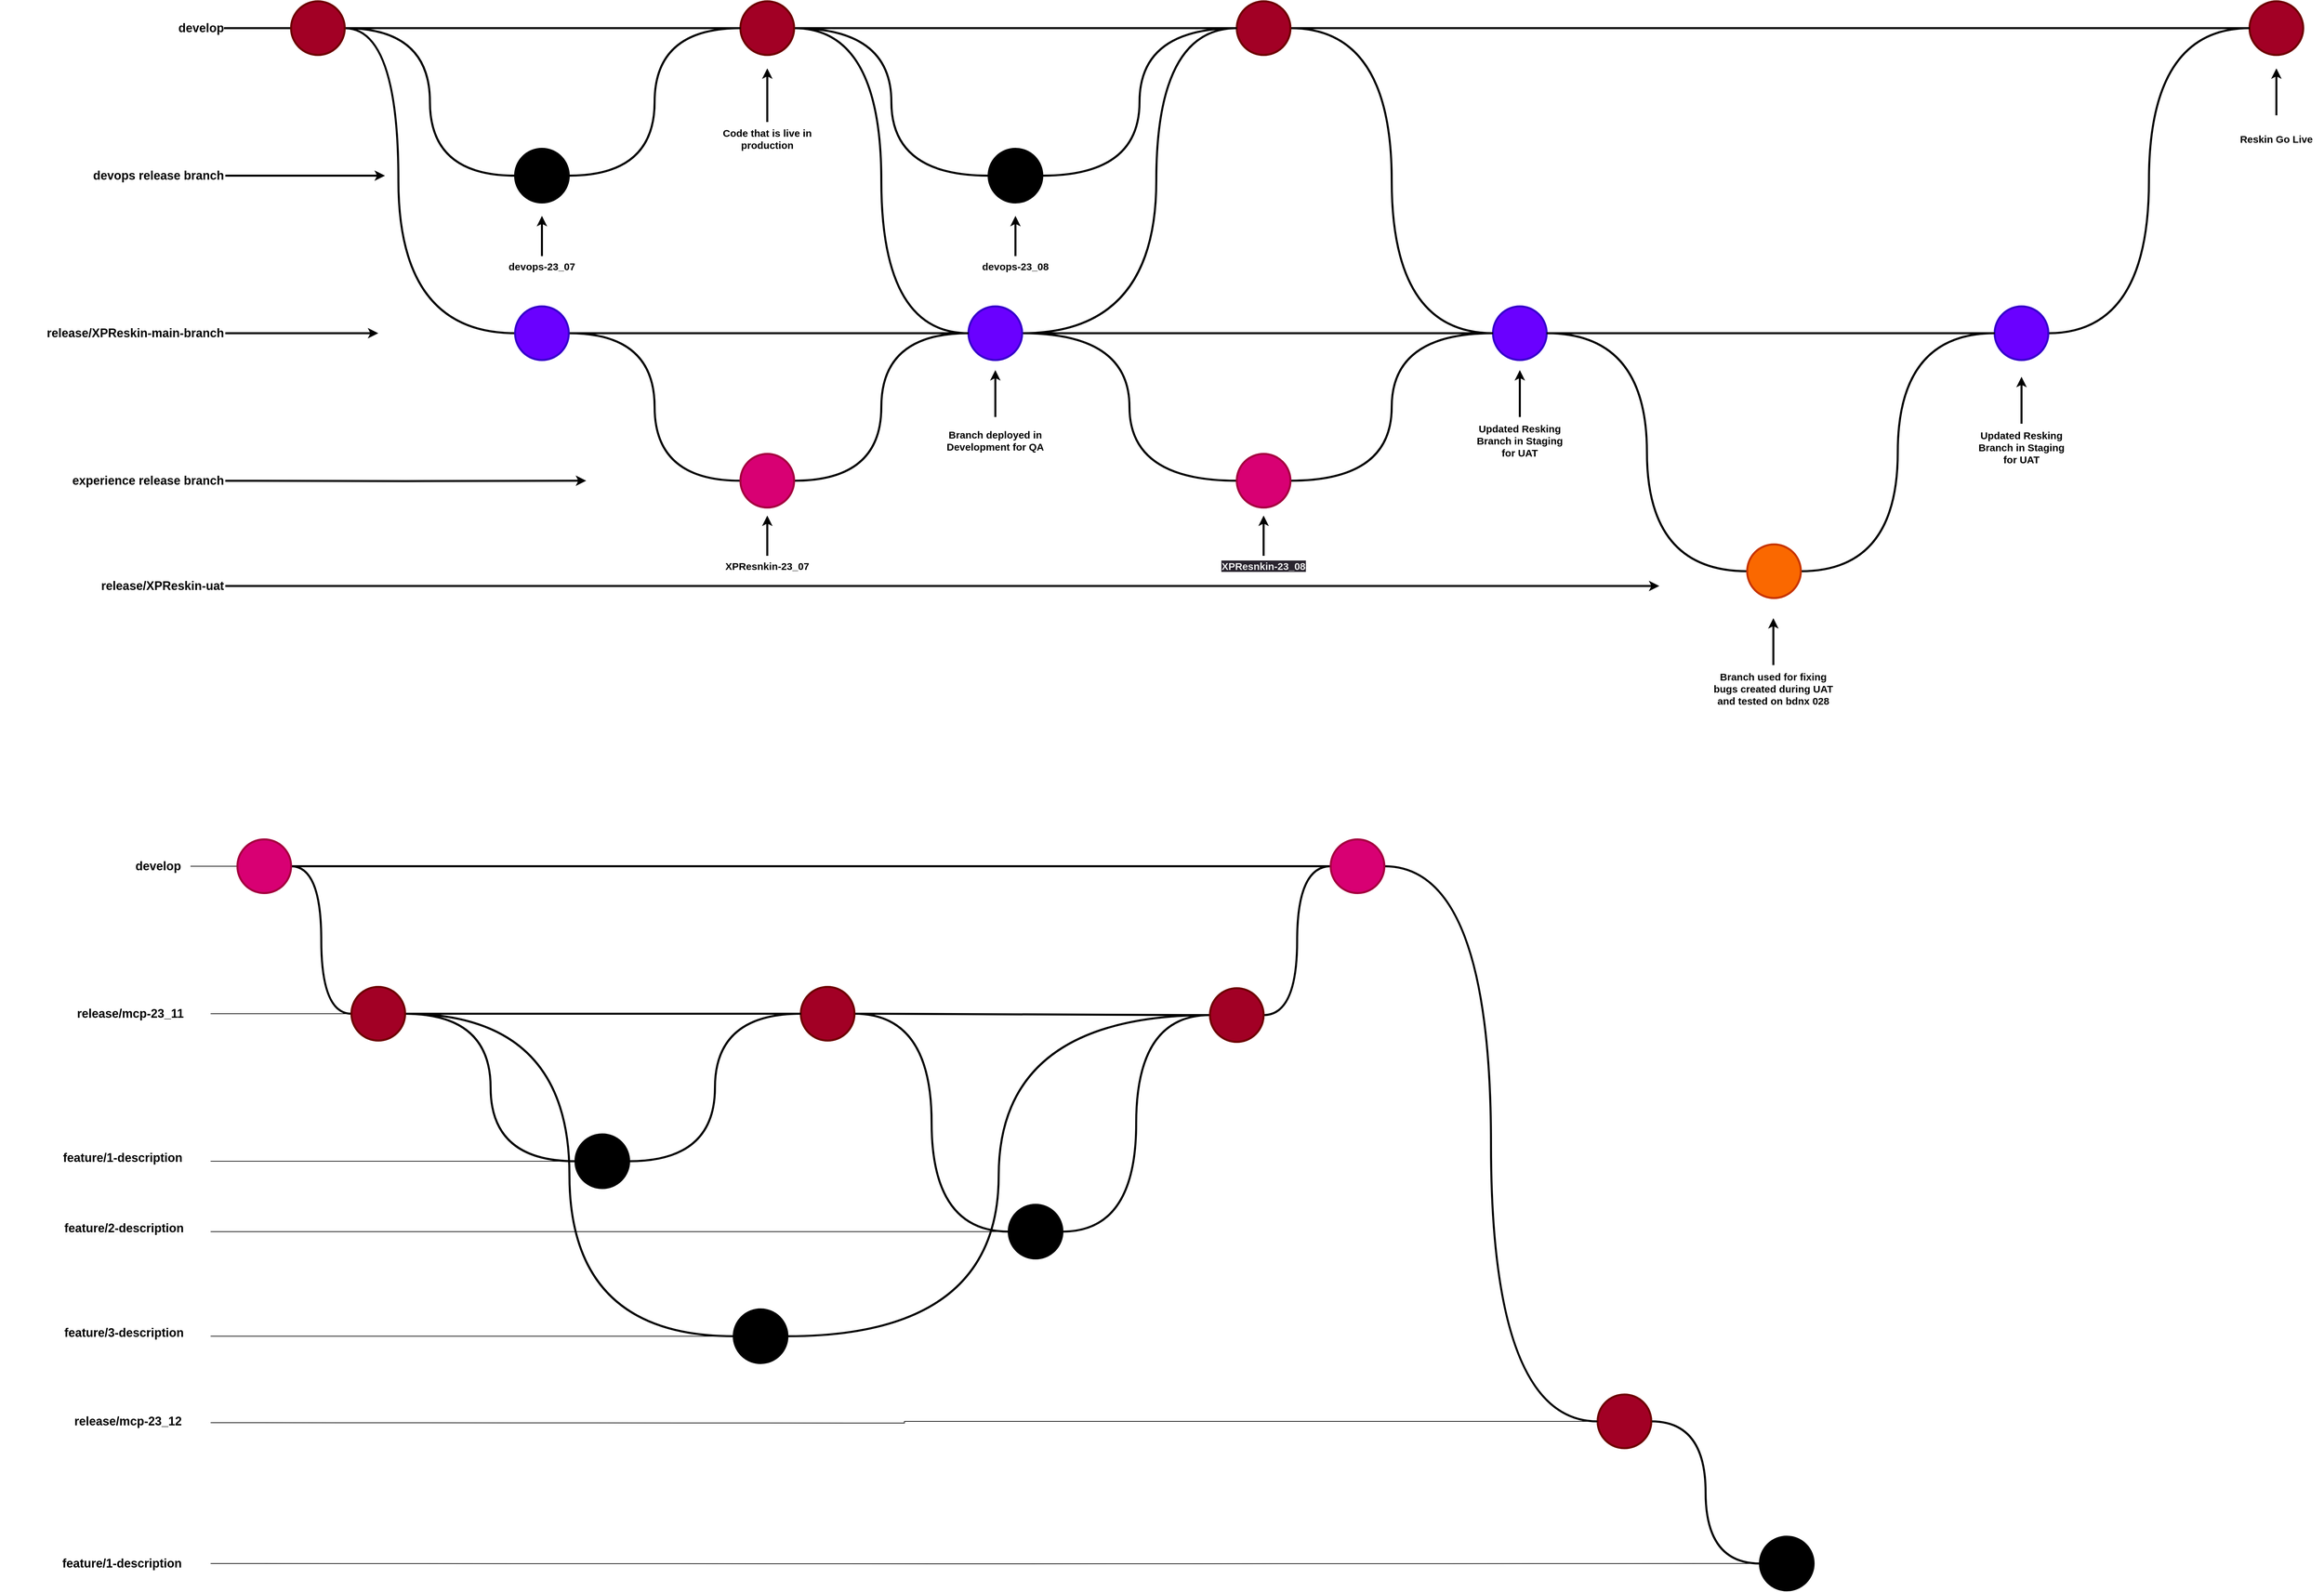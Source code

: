 <mxfile version="21.6.8" type="github">
  <diagram name="Page-1" id="XkX_cjjp-_KfIXsUQLew">
    <mxGraphModel dx="4092" dy="2093" grid="1" gridSize="10" guides="1" tooltips="1" connect="1" arrows="1" fold="1" page="1" pageScale="1" pageWidth="827" pageHeight="1169" math="0" shadow="0">
      <root>
        <mxCell id="0" />
        <mxCell id="1" parent="0" />
        <mxCell id="jHTALao59KUQ5XIKS-jL-4" style="edgeStyle=orthogonalEdgeStyle;rounded=0;orthogonalLoop=1;jettySize=auto;html=1;entryX=0;entryY=0.5;entryDx=0;entryDy=0;endArrow=none;endFill=0;curved=1;strokeWidth=3;fontStyle=1;fontSize=15;" parent="1" source="jHTALao59KUQ5XIKS-jL-1" target="jHTALao59KUQ5XIKS-jL-3" edge="1">
          <mxGeometry relative="1" as="geometry" />
        </mxCell>
        <mxCell id="jHTALao59KUQ5XIKS-jL-6" style="edgeStyle=orthogonalEdgeStyle;rounded=0;orthogonalLoop=1;jettySize=auto;html=1;entryX=0;entryY=0.5;entryDx=0;entryDy=0;curved=1;endArrow=none;endFill=0;strokeWidth=3;fontStyle=1;fontSize=15;" parent="1" source="jHTALao59KUQ5XIKS-jL-1" target="jHTALao59KUQ5XIKS-jL-5" edge="1">
          <mxGeometry relative="1" as="geometry" />
        </mxCell>
        <mxCell id="jHTALao59KUQ5XIKS-jL-7" style="edgeStyle=orthogonalEdgeStyle;rounded=0;orthogonalLoop=1;jettySize=auto;html=1;endArrow=none;endFill=0;strokeWidth=3;fontStyle=1;fontSize=15;" parent="1" source="jHTALao59KUQ5XIKS-jL-1" edge="1">
          <mxGeometry relative="1" as="geometry">
            <mxPoint x="-60" y="300" as="targetPoint" />
          </mxGeometry>
        </mxCell>
        <mxCell id="jHTALao59KUQ5XIKS-jL-17" style="edgeStyle=orthogonalEdgeStyle;rounded=0;orthogonalLoop=1;jettySize=auto;html=1;entryX=0;entryY=0.5;entryDx=0;entryDy=0;endArrow=none;endFill=0;curved=1;strokeWidth=3;fontStyle=1;fontSize=15;" parent="1" source="jHTALao59KUQ5XIKS-jL-1" target="jHTALao59KUQ5XIKS-jL-12" edge="1">
          <mxGeometry relative="1" as="geometry">
            <Array as="points">
              <mxPoint x="200" y="300" />
              <mxPoint x="200" y="755" />
            </Array>
          </mxGeometry>
        </mxCell>
        <mxCell id="jHTALao59KUQ5XIKS-jL-1" value="" style="ellipse;whiteSpace=wrap;html=1;aspect=fixed;fillColor=#a20025;fontColor=#ffffff;strokeColor=#6F0000;strokeWidth=3;fontStyle=1;fontSize=15;" parent="1" vertex="1">
          <mxGeometry x="40" y="260" width="80" height="80" as="geometry" />
        </mxCell>
        <mxCell id="jHTALao59KUQ5XIKS-jL-21" style="edgeStyle=orthogonalEdgeStyle;rounded=0;orthogonalLoop=1;jettySize=auto;html=1;entryX=0;entryY=0.5;entryDx=0;entryDy=0;endArrow=none;endFill=0;curved=1;strokeWidth=3;fontStyle=1;fontSize=15;" parent="1" source="jHTALao59KUQ5XIKS-jL-3" target="jHTALao59KUQ5XIKS-jL-19" edge="1">
          <mxGeometry relative="1" as="geometry" />
        </mxCell>
        <mxCell id="jHTALao59KUQ5XIKS-jL-30" style="edgeStyle=orthogonalEdgeStyle;rounded=0;orthogonalLoop=1;jettySize=auto;html=1;entryX=0;entryY=0.5;entryDx=0;entryDy=0;endArrow=none;endFill=0;strokeWidth=3;fontStyle=1;fontSize=15;" parent="1" source="jHTALao59KUQ5XIKS-jL-3" target="jHTALao59KUQ5XIKS-jL-28" edge="1">
          <mxGeometry relative="1" as="geometry" />
        </mxCell>
        <mxCell id="sXQy6IzuUlfNQ7wl0rQI-4" style="edgeStyle=orthogonalEdgeStyle;rounded=0;orthogonalLoop=1;jettySize=auto;html=1;entryX=0;entryY=0.5;entryDx=0;entryDy=0;curved=1;strokeWidth=3;endArrow=none;endFill=0;" parent="1" source="jHTALao59KUQ5XIKS-jL-3" target="sXQy6IzuUlfNQ7wl0rQI-3" edge="1">
          <mxGeometry relative="1" as="geometry" />
        </mxCell>
        <mxCell id="jHTALao59KUQ5XIKS-jL-3" value="" style="ellipse;whiteSpace=wrap;html=1;aspect=fixed;fillColor=#a20025;fontColor=#ffffff;strokeColor=#6F0000;strokeWidth=3;fontStyle=1;fontSize=15;" parent="1" vertex="1">
          <mxGeometry x="710" y="260" width="80" height="80" as="geometry" />
        </mxCell>
        <mxCell id="jHTALao59KUQ5XIKS-jL-9" style="edgeStyle=orthogonalEdgeStyle;rounded=0;orthogonalLoop=1;jettySize=auto;html=1;entryX=0;entryY=0.5;entryDx=0;entryDy=0;endArrow=none;endFill=0;curved=1;strokeWidth=3;fontStyle=1;fontSize=15;" parent="1" source="jHTALao59KUQ5XIKS-jL-5" target="jHTALao59KUQ5XIKS-jL-3" edge="1">
          <mxGeometry relative="1" as="geometry" />
        </mxCell>
        <mxCell id="jHTALao59KUQ5XIKS-jL-5" value="" style="ellipse;whiteSpace=wrap;html=1;aspect=fixed;fillColor=#000000;fillStyle=solid;strokeWidth=3;fontStyle=1;fontSize=15;" parent="1" vertex="1">
          <mxGeometry x="374" y="480" width="80" height="80" as="geometry" />
        </mxCell>
        <mxCell id="jHTALao59KUQ5XIKS-jL-8" value="develop" style="text;strokeColor=none;align=right;fillColor=none;html=1;verticalAlign=middle;whiteSpace=wrap;rounded=0;strokeWidth=3;fontStyle=1;fontSize=18;" parent="1" vertex="1">
          <mxGeometry x="-118" y="285" width="60" height="30" as="geometry" />
        </mxCell>
        <mxCell id="jHTALao59KUQ5XIKS-jL-11" style="edgeStyle=orthogonalEdgeStyle;rounded=0;orthogonalLoop=1;jettySize=auto;html=1;strokeWidth=3;fontStyle=1;fontSize=15;" parent="1" source="jHTALao59KUQ5XIKS-jL-10" edge="1">
          <mxGeometry relative="1" as="geometry">
            <mxPoint x="180" y="520" as="targetPoint" />
          </mxGeometry>
        </mxCell>
        <mxCell id="jHTALao59KUQ5XIKS-jL-10" value="devops release branch" style="text;strokeColor=none;align=right;fillColor=none;html=1;verticalAlign=middle;whiteSpace=wrap;rounded=0;strokeWidth=3;fontStyle=1;fontSize=18;" parent="1" vertex="1">
          <mxGeometry x="-290" y="505" width="232" height="30" as="geometry" />
        </mxCell>
        <mxCell id="jHTALao59KUQ5XIKS-jL-20" style="edgeStyle=orthogonalEdgeStyle;rounded=0;orthogonalLoop=1;jettySize=auto;html=1;endArrow=none;endFill=0;strokeWidth=3;fontStyle=1;fontSize=15;" parent="1" source="jHTALao59KUQ5XIKS-jL-12" target="jHTALao59KUQ5XIKS-jL-19" edge="1">
          <mxGeometry relative="1" as="geometry" />
        </mxCell>
        <mxCell id="jHTALao59KUQ5XIKS-jL-24" style="edgeStyle=orthogonalEdgeStyle;rounded=0;orthogonalLoop=1;jettySize=auto;html=1;entryX=0;entryY=0.5;entryDx=0;entryDy=0;curved=1;endArrow=none;endFill=0;strokeWidth=3;fontStyle=1;fontSize=15;" parent="1" source="jHTALao59KUQ5XIKS-jL-12" target="jHTALao59KUQ5XIKS-jL-23" edge="1">
          <mxGeometry relative="1" as="geometry" />
        </mxCell>
        <mxCell id="jHTALao59KUQ5XIKS-jL-12" value="" style="ellipse;whiteSpace=wrap;html=1;aspect=fixed;fillColor=#6a00ff;fontColor=#ffffff;strokeColor=#3700CC;strokeWidth=3;fontStyle=1;fontSize=15;" parent="1" vertex="1">
          <mxGeometry x="374" y="715" width="80" height="80" as="geometry" />
        </mxCell>
        <mxCell id="jHTALao59KUQ5XIKS-jL-25" style="edgeStyle=orthogonalEdgeStyle;rounded=0;orthogonalLoop=1;jettySize=auto;html=1;strokeWidth=3;fontStyle=1;fontSize=15;" parent="1" edge="1">
          <mxGeometry relative="1" as="geometry">
            <mxPoint x="480.0" y="975" as="targetPoint" />
            <mxPoint x="-58" y="975.077" as="sourcePoint" />
          </mxGeometry>
        </mxCell>
        <mxCell id="jHTALao59KUQ5XIKS-jL-16" style="edgeStyle=orthogonalEdgeStyle;rounded=0;orthogonalLoop=1;jettySize=auto;html=1;strokeWidth=3;fontStyle=1;fontSize=15;" parent="1" source="jHTALao59KUQ5XIKS-jL-15" edge="1">
          <mxGeometry relative="1" as="geometry">
            <mxPoint x="170" y="755" as="targetPoint" />
          </mxGeometry>
        </mxCell>
        <mxCell id="jHTALao59KUQ5XIKS-jL-15" value="release/XPReskin-main-branch" style="text;strokeColor=none;align=right;fillColor=none;html=1;verticalAlign=middle;whiteSpace=wrap;rounded=0;strokeWidth=3;fontStyle=1;fontSize=18;" parent="1" vertex="1">
          <mxGeometry x="-370" y="740" width="312" height="30" as="geometry" />
        </mxCell>
        <mxCell id="jHTALao59KUQ5XIKS-jL-29" style="edgeStyle=orthogonalEdgeStyle;rounded=0;orthogonalLoop=1;jettySize=auto;html=1;entryX=0;entryY=0.5;entryDx=0;entryDy=0;curved=1;endArrow=none;endFill=0;strokeWidth=3;fontStyle=1;fontSize=15;" parent="1" source="jHTALao59KUQ5XIKS-jL-19" target="jHTALao59KUQ5XIKS-jL-28" edge="1">
          <mxGeometry relative="1" as="geometry">
            <Array as="points">
              <mxPoint x="1330" y="755" />
              <mxPoint x="1330" y="300" />
            </Array>
          </mxGeometry>
        </mxCell>
        <mxCell id="sXQy6IzuUlfNQ7wl0rQI-10" style="edgeStyle=orthogonalEdgeStyle;rounded=0;orthogonalLoop=1;jettySize=auto;html=1;strokeWidth=3;endArrow=none;endFill=0;" parent="1" source="jHTALao59KUQ5XIKS-jL-19" target="sXQy6IzuUlfNQ7wl0rQI-8" edge="1">
          <mxGeometry relative="1" as="geometry" />
        </mxCell>
        <mxCell id="_Dme8mbYE3iRl1NWs0T7-2" style="edgeStyle=orthogonalEdgeStyle;rounded=0;orthogonalLoop=1;jettySize=auto;html=1;entryX=0;entryY=0.5;entryDx=0;entryDy=0;curved=1;endArrow=none;endFill=0;strokeWidth=3;" parent="1" source="jHTALao59KUQ5XIKS-jL-19" target="_Dme8mbYE3iRl1NWs0T7-1" edge="1">
          <mxGeometry relative="1" as="geometry" />
        </mxCell>
        <mxCell id="jHTALao59KUQ5XIKS-jL-19" value="" style="ellipse;whiteSpace=wrap;html=1;aspect=fixed;fillColor=#6a00ff;fontColor=#ffffff;strokeColor=#3700CC;strokeWidth=3;fontStyle=1;fontSize=15;" parent="1" vertex="1">
          <mxGeometry x="1050" y="715" width="80" height="80" as="geometry" />
        </mxCell>
        <mxCell id="jHTALao59KUQ5XIKS-jL-27" style="edgeStyle=orthogonalEdgeStyle;rounded=0;orthogonalLoop=1;jettySize=auto;html=1;entryX=0;entryY=0.5;entryDx=0;entryDy=0;curved=1;endArrow=none;endFill=0;strokeWidth=3;fontStyle=1;fontSize=15;" parent="1" source="jHTALao59KUQ5XIKS-jL-23" target="jHTALao59KUQ5XIKS-jL-19" edge="1">
          <mxGeometry relative="1" as="geometry" />
        </mxCell>
        <mxCell id="jHTALao59KUQ5XIKS-jL-23" value="" style="ellipse;whiteSpace=wrap;html=1;aspect=fixed;fillColor=#d80073;fontColor=#ffffff;strokeColor=#A50040;strokeWidth=3;fontStyle=1;fontSize=15;" parent="1" vertex="1">
          <mxGeometry x="710" y="935" width="80" height="80" as="geometry" />
        </mxCell>
        <mxCell id="sXQy6IzuUlfNQ7wl0rQI-9" style="edgeStyle=orthogonalEdgeStyle;rounded=0;orthogonalLoop=1;jettySize=auto;html=1;entryX=0;entryY=0.5;entryDx=0;entryDy=0;curved=1;strokeWidth=3;endArrow=none;endFill=0;" parent="1" source="jHTALao59KUQ5XIKS-jL-28" target="sXQy6IzuUlfNQ7wl0rQI-8" edge="1">
          <mxGeometry relative="1" as="geometry" />
        </mxCell>
        <mxCell id="sXQy6IzuUlfNQ7wl0rQI-14" style="edgeStyle=orthogonalEdgeStyle;rounded=0;orthogonalLoop=1;jettySize=auto;html=1;endArrow=none;endFill=0;strokeWidth=3;" parent="1" source="jHTALao59KUQ5XIKS-jL-28" target="sXQy6IzuUlfNQ7wl0rQI-13" edge="1">
          <mxGeometry relative="1" as="geometry" />
        </mxCell>
        <mxCell id="jHTALao59KUQ5XIKS-jL-28" value="" style="ellipse;whiteSpace=wrap;html=1;aspect=fixed;fillColor=#a20025;fontColor=#ffffff;strokeColor=#6F0000;strokeWidth=3;fontStyle=1;fontSize=15;" parent="1" vertex="1">
          <mxGeometry x="1450" y="260" width="80" height="80" as="geometry" />
        </mxCell>
        <mxCell id="jHTALao59KUQ5XIKS-jL-34" style="edgeStyle=orthogonalEdgeStyle;rounded=0;orthogonalLoop=1;jettySize=auto;html=1;strokeWidth=3;fontStyle=1;fontSize=15;" parent="1" edge="1">
          <mxGeometry relative="1" as="geometry">
            <mxPoint x="1090" y="810" as="targetPoint" />
            <mxPoint x="1090" y="880" as="sourcePoint" />
          </mxGeometry>
        </mxCell>
        <mxCell id="jHTALao59KUQ5XIKS-jL-33" value="Branch deployed in Development for QA" style="text;html=1;strokeColor=none;fillColor=none;align=center;verticalAlign=middle;whiteSpace=wrap;rounded=0;strokeWidth=3;fontStyle=1;fontSize=15;" parent="1" vertex="1">
          <mxGeometry x="1005" y="900" width="170" height="30" as="geometry" />
        </mxCell>
        <mxCell id="jHTALao59KUQ5XIKS-jL-39" style="edgeStyle=orthogonalEdgeStyle;rounded=0;orthogonalLoop=1;jettySize=auto;html=1;strokeWidth=3;fontStyle=1;fontSize=15;" parent="1" edge="1">
          <mxGeometry relative="1" as="geometry">
            <mxPoint x="750" y="360" as="targetPoint" />
            <mxPoint x="750" y="440" as="sourcePoint" />
          </mxGeometry>
        </mxCell>
        <mxCell id="jHTALao59KUQ5XIKS-jL-40" value="Code that is live in production" style="text;html=1;strokeColor=none;fillColor=none;align=center;verticalAlign=middle;whiteSpace=wrap;rounded=0;strokeWidth=3;fontStyle=1;fontSize=15;" parent="1" vertex="1">
          <mxGeometry x="680" y="450" width="140" height="30" as="geometry" />
        </mxCell>
        <mxCell id="sXQy6IzuUlfNQ7wl0rQI-2" style="edgeStyle=orthogonalEdgeStyle;rounded=0;orthogonalLoop=1;jettySize=auto;html=1;strokeWidth=3;" parent="1" source="sXQy6IzuUlfNQ7wl0rQI-1" edge="1">
          <mxGeometry relative="1" as="geometry">
            <mxPoint x="414.0" y="580.0" as="targetPoint" />
          </mxGeometry>
        </mxCell>
        <mxCell id="sXQy6IzuUlfNQ7wl0rQI-1" value="devops-23_07" style="text;html=1;strokeColor=none;fillColor=none;align=center;verticalAlign=middle;whiteSpace=wrap;rounded=0;strokeWidth=3;fontStyle=1;fontSize=15;" parent="1" vertex="1">
          <mxGeometry x="344" y="640" width="140" height="30" as="geometry" />
        </mxCell>
        <mxCell id="sXQy6IzuUlfNQ7wl0rQI-7" style="edgeStyle=orthogonalEdgeStyle;rounded=0;orthogonalLoop=1;jettySize=auto;html=1;entryX=0;entryY=0.5;entryDx=0;entryDy=0;curved=1;strokeWidth=3;endArrow=none;endFill=0;" parent="1" source="sXQy6IzuUlfNQ7wl0rQI-3" target="jHTALao59KUQ5XIKS-jL-28" edge="1">
          <mxGeometry relative="1" as="geometry" />
        </mxCell>
        <mxCell id="sXQy6IzuUlfNQ7wl0rQI-3" value="" style="ellipse;whiteSpace=wrap;html=1;aspect=fixed;fillColor=#000000;fillStyle=solid;strokeWidth=3;fontStyle=1;fontSize=15;" parent="1" vertex="1">
          <mxGeometry x="1080" y="480" width="80" height="80" as="geometry" />
        </mxCell>
        <mxCell id="sXQy6IzuUlfNQ7wl0rQI-5" style="edgeStyle=orthogonalEdgeStyle;rounded=0;orthogonalLoop=1;jettySize=auto;html=1;strokeWidth=3;" parent="1" source="sXQy6IzuUlfNQ7wl0rQI-6" edge="1">
          <mxGeometry relative="1" as="geometry">
            <mxPoint x="1120.0" y="580.0" as="targetPoint" />
          </mxGeometry>
        </mxCell>
        <mxCell id="sXQy6IzuUlfNQ7wl0rQI-6" value="devops-23_08" style="text;html=1;strokeColor=none;fillColor=none;align=center;verticalAlign=middle;whiteSpace=wrap;rounded=0;strokeWidth=3;fontStyle=1;fontSize=15;" parent="1" vertex="1">
          <mxGeometry x="1050" y="640" width="140" height="30" as="geometry" />
        </mxCell>
        <mxCell id="_Dme8mbYE3iRl1NWs0T7-4" style="edgeStyle=orthogonalEdgeStyle;rounded=0;orthogonalLoop=1;jettySize=auto;html=1;entryX=0;entryY=0.5;entryDx=0;entryDy=0;curved=1;strokeWidth=3;endArrow=none;endFill=0;" parent="1" source="sXQy6IzuUlfNQ7wl0rQI-8" target="sXQy6IzuUlfNQ7wl0rQI-15" edge="1">
          <mxGeometry relative="1" as="geometry" />
        </mxCell>
        <mxCell id="sXQy6IzuUlfNQ7wl0rQI-8" value="" style="ellipse;whiteSpace=wrap;html=1;aspect=fixed;fillColor=#6a00ff;fontColor=#ffffff;strokeColor=#3700CC;strokeWidth=3;fontStyle=1;fontSize=15;" parent="1" vertex="1">
          <mxGeometry x="1832" y="715" width="80" height="80" as="geometry" />
        </mxCell>
        <mxCell id="sXQy6IzuUlfNQ7wl0rQI-11" style="edgeStyle=orthogonalEdgeStyle;rounded=0;orthogonalLoop=1;jettySize=auto;html=1;strokeWidth=3;fontStyle=1;fontSize=15;" parent="1" edge="1">
          <mxGeometry relative="1" as="geometry">
            <mxPoint x="2620" y="820" as="targetPoint" />
            <mxPoint x="2620" y="890" as="sourcePoint" />
            <Array as="points">
              <mxPoint x="2620" y="840" />
              <mxPoint x="2620" y="840" />
            </Array>
          </mxGeometry>
        </mxCell>
        <mxCell id="sXQy6IzuUlfNQ7wl0rQI-12" value="Updated Resking Branch in Staging for UAT" style="text;html=1;strokeColor=none;fillColor=none;align=center;verticalAlign=middle;whiteSpace=wrap;rounded=0;strokeWidth=3;fontStyle=1;fontSize=15;" parent="1" vertex="1">
          <mxGeometry x="2550" y="910" width="140" height="30" as="geometry" />
        </mxCell>
        <mxCell id="sXQy6IzuUlfNQ7wl0rQI-13" value="" style="ellipse;whiteSpace=wrap;html=1;aspect=fixed;fillColor=#a20025;fontColor=#ffffff;strokeColor=#6F0000;strokeWidth=3;fontStyle=1;fontSize=15;" parent="1" vertex="1">
          <mxGeometry x="2960" y="260" width="80" height="80" as="geometry" />
        </mxCell>
        <mxCell id="_Dme8mbYE3iRl1NWs0T7-8" style="edgeStyle=orthogonalEdgeStyle;rounded=0;orthogonalLoop=1;jettySize=auto;html=1;entryX=0;entryY=0.5;entryDx=0;entryDy=0;curved=1;endArrow=none;endFill=0;strokeWidth=3;" parent="1" source="sXQy6IzuUlfNQ7wl0rQI-15" target="_Dme8mbYE3iRl1NWs0T7-6" edge="1">
          <mxGeometry relative="1" as="geometry" />
        </mxCell>
        <mxCell id="sXQy6IzuUlfNQ7wl0rQI-15" value="" style="ellipse;whiteSpace=wrap;html=1;aspect=fixed;fillColor=#fa6800;fontColor=#000000;strokeColor=#C73500;strokeWidth=3;fontStyle=1;fontSize=15;" parent="1" vertex="1">
          <mxGeometry x="2211" y="1070" width="80" height="80" as="geometry" />
        </mxCell>
        <mxCell id="sXQy6IzuUlfNQ7wl0rQI-16" style="edgeStyle=orthogonalEdgeStyle;rounded=0;orthogonalLoop=1;jettySize=auto;html=1;strokeWidth=3;fontStyle=1;fontSize=15;" parent="1" source="sXQy6IzuUlfNQ7wl0rQI-17" edge="1">
          <mxGeometry relative="1" as="geometry">
            <mxPoint x="2080" y="1132" as="targetPoint" />
          </mxGeometry>
        </mxCell>
        <mxCell id="sXQy6IzuUlfNQ7wl0rQI-17" value="release/XPReskin-uat" style="text;strokeColor=none;align=right;fillColor=none;html=1;verticalAlign=middle;whiteSpace=wrap;rounded=0;strokeWidth=3;fontStyle=1;fontSize=18;" parent="1" vertex="1">
          <mxGeometry x="-340" y="1117" width="282" height="30" as="geometry" />
        </mxCell>
        <mxCell id="sXQy6IzuUlfNQ7wl0rQI-20" style="edgeStyle=orthogonalEdgeStyle;rounded=0;orthogonalLoop=1;jettySize=auto;html=1;strokeWidth=3;fontStyle=1;fontSize=15;" parent="1" edge="1">
          <mxGeometry relative="1" as="geometry">
            <mxPoint x="2250" y="1180" as="targetPoint" />
            <mxPoint x="2250" y="1250" as="sourcePoint" />
          </mxGeometry>
        </mxCell>
        <mxCell id="sXQy6IzuUlfNQ7wl0rQI-21" value="Branch used for fixing bugs created during UAT and tested on bdnx 028" style="text;html=1;strokeColor=none;fillColor=none;align=center;verticalAlign=middle;whiteSpace=wrap;rounded=0;strokeWidth=3;fontStyle=1;fontSize=15;" parent="1" vertex="1">
          <mxGeometry x="2150" y="1270" width="200" height="30" as="geometry" />
        </mxCell>
        <mxCell id="sXQy6IzuUlfNQ7wl0rQI-23" style="edgeStyle=orthogonalEdgeStyle;rounded=0;orthogonalLoop=1;jettySize=auto;html=1;strokeWidth=3;fontStyle=1;fontSize=15;" parent="1" edge="1">
          <mxGeometry relative="1" as="geometry">
            <mxPoint x="3000" y="360" as="targetPoint" />
            <mxPoint x="3000" y="430" as="sourcePoint" />
          </mxGeometry>
        </mxCell>
        <mxCell id="sXQy6IzuUlfNQ7wl0rQI-24" value="Reskin Go Live" style="text;html=1;strokeColor=none;fillColor=none;align=center;verticalAlign=middle;whiteSpace=wrap;rounded=0;strokeWidth=3;fontStyle=1;fontSize=15;" parent="1" vertex="1">
          <mxGeometry x="2930" y="450" width="140" height="30" as="geometry" />
        </mxCell>
        <mxCell id="_Dme8mbYE3iRl1NWs0T7-3" style="edgeStyle=orthogonalEdgeStyle;rounded=0;orthogonalLoop=1;jettySize=auto;html=1;entryX=0;entryY=0.5;entryDx=0;entryDy=0;curved=1;strokeWidth=3;endArrow=none;endFill=0;" parent="1" source="_Dme8mbYE3iRl1NWs0T7-1" target="sXQy6IzuUlfNQ7wl0rQI-8" edge="1">
          <mxGeometry relative="1" as="geometry" />
        </mxCell>
        <mxCell id="_Dme8mbYE3iRl1NWs0T7-1" value="" style="ellipse;whiteSpace=wrap;html=1;aspect=fixed;fillColor=#d80073;fontColor=#ffffff;strokeColor=#A50040;strokeWidth=3;fontStyle=1;fontSize=15;" parent="1" vertex="1">
          <mxGeometry x="1450" y="935" width="80" height="80" as="geometry" />
        </mxCell>
        <mxCell id="_Dme8mbYE3iRl1NWs0T7-11" style="edgeStyle=orthogonalEdgeStyle;rounded=0;orthogonalLoop=1;jettySize=auto;html=1;entryX=0;entryY=0.5;entryDx=0;entryDy=0;curved=1;strokeWidth=3;endArrow=none;endFill=0;" parent="1" source="_Dme8mbYE3iRl1NWs0T7-6" target="sXQy6IzuUlfNQ7wl0rQI-13" edge="1">
          <mxGeometry relative="1" as="geometry" />
        </mxCell>
        <mxCell id="_Dme8mbYE3iRl1NWs0T7-6" value="" style="ellipse;whiteSpace=wrap;html=1;aspect=fixed;fillColor=#6a00ff;fontColor=#ffffff;strokeColor=#3700CC;strokeWidth=3;fontStyle=1;fontSize=15;" parent="1" vertex="1">
          <mxGeometry x="2580" y="715" width="80" height="80" as="geometry" />
        </mxCell>
        <mxCell id="_Dme8mbYE3iRl1NWs0T7-7" style="edgeStyle=orthogonalEdgeStyle;rounded=0;orthogonalLoop=1;jettySize=auto;html=1;strokeWidth=3;endArrow=none;endFill=0;exitX=1;exitY=0.5;exitDx=0;exitDy=0;" parent="1" source="sXQy6IzuUlfNQ7wl0rQI-8" target="_Dme8mbYE3iRl1NWs0T7-6" edge="1">
          <mxGeometry relative="1" as="geometry">
            <mxPoint x="1920" y="754.09" as="sourcePoint" />
            <mxPoint x="2622" y="754.09" as="targetPoint" />
          </mxGeometry>
        </mxCell>
        <mxCell id="_Dme8mbYE3iRl1NWs0T7-9" style="edgeStyle=orthogonalEdgeStyle;rounded=0;orthogonalLoop=1;jettySize=auto;html=1;strokeWidth=3;fontStyle=1;fontSize=15;" parent="1" edge="1">
          <mxGeometry relative="1" as="geometry">
            <mxPoint x="1872" y="810" as="targetPoint" />
            <mxPoint x="1872" y="880" as="sourcePoint" />
            <Array as="points">
              <mxPoint x="1872" y="830" />
              <mxPoint x="1872" y="830" />
            </Array>
          </mxGeometry>
        </mxCell>
        <mxCell id="_Dme8mbYE3iRl1NWs0T7-10" value="Updated Resking Branch in Staging for UAT" style="text;html=1;strokeColor=none;fillColor=none;align=center;verticalAlign=middle;whiteSpace=wrap;rounded=0;strokeWidth=3;fontStyle=1;fontSize=15;" parent="1" vertex="1">
          <mxGeometry x="1802" y="900" width="140" height="30" as="geometry" />
        </mxCell>
        <mxCell id="_Dme8mbYE3iRl1NWs0T7-16" style="edgeStyle=orthogonalEdgeStyle;rounded=0;orthogonalLoop=1;jettySize=auto;html=1;strokeWidth=3;" parent="1" source="_Dme8mbYE3iRl1NWs0T7-17" edge="1">
          <mxGeometry relative="1" as="geometry">
            <mxPoint x="750.0" y="1027.0" as="targetPoint" />
          </mxGeometry>
        </mxCell>
        <mxCell id="_Dme8mbYE3iRl1NWs0T7-17" value="XPResnkin-23_07" style="text;html=1;strokeColor=none;fillColor=none;align=center;verticalAlign=middle;whiteSpace=wrap;rounded=0;strokeWidth=3;fontStyle=1;fontSize=15;" parent="1" vertex="1">
          <mxGeometry x="680" y="1087" width="140" height="30" as="geometry" />
        </mxCell>
        <mxCell id="_Dme8mbYE3iRl1NWs0T7-18" style="edgeStyle=orthogonalEdgeStyle;rounded=0;orthogonalLoop=1;jettySize=auto;html=1;strokeWidth=3;" parent="1" source="_Dme8mbYE3iRl1NWs0T7-19" edge="1">
          <mxGeometry relative="1" as="geometry">
            <mxPoint x="1490.0" y="1027.0" as="targetPoint" />
          </mxGeometry>
        </mxCell>
        <mxCell id="_Dme8mbYE3iRl1NWs0T7-19" value="&lt;span style=&quot;color: rgb(240, 240, 240); font-family: Helvetica; font-size: 15px; font-style: normal; font-variant-ligatures: normal; font-variant-caps: normal; font-weight: 700; letter-spacing: normal; orphans: 2; text-align: center; text-indent: 0px; text-transform: none; widows: 2; word-spacing: 0px; -webkit-text-stroke-width: 0px; background-color: rgb(42, 37, 47); text-decoration-thickness: initial; text-decoration-style: initial; text-decoration-color: initial; float: none; display: inline !important;&quot;&gt;XPResnkin-23_08&lt;/span&gt;" style="text;html=1;strokeColor=none;fillColor=none;align=center;verticalAlign=middle;whiteSpace=wrap;rounded=0;strokeWidth=3;fontStyle=1;fontSize=15;" parent="1" vertex="1">
          <mxGeometry x="1420" y="1087" width="140" height="30" as="geometry" />
        </mxCell>
        <mxCell id="-O7FaV31zJiJuTWES5T2-1" style="edgeStyle=orthogonalEdgeStyle;rounded=0;orthogonalLoop=1;jettySize=auto;html=1;entryX=0;entryY=0.5;entryDx=0;entryDy=0;endArrow=none;endFill=0;curved=1;strokeWidth=3;fontStyle=1;fontSize=15;" edge="1" parent="1" target="-O7FaV31zJiJuTWES5T2-3">
          <mxGeometry relative="1" as="geometry">
            <mxPoint x="210" y="1770" as="sourcePoint" />
          </mxGeometry>
        </mxCell>
        <mxCell id="-O7FaV31zJiJuTWES5T2-2" style="edgeStyle=orthogonalEdgeStyle;rounded=0;orthogonalLoop=1;jettySize=auto;html=1;entryX=0;entryY=0.5;entryDx=0;entryDy=0;curved=1;endArrow=none;endFill=0;strokeWidth=3;fontStyle=1;fontSize=15;" edge="1" parent="1" target="-O7FaV31zJiJuTWES5T2-5">
          <mxGeometry relative="1" as="geometry">
            <mxPoint x="210" y="1770" as="sourcePoint" />
          </mxGeometry>
        </mxCell>
        <mxCell id="-O7FaV31zJiJuTWES5T2-11" style="edgeStyle=entityRelationEdgeStyle;rounded=0;orthogonalLoop=1;jettySize=auto;html=1;entryX=0;entryY=0.5;entryDx=0;entryDy=0;strokeWidth=3;endArrow=none;endFill=0;" edge="1" parent="1" source="-O7FaV31zJiJuTWES5T2-3" target="-O7FaV31zJiJuTWES5T2-10">
          <mxGeometry relative="1" as="geometry" />
        </mxCell>
        <mxCell id="-O7FaV31zJiJuTWES5T2-13" style="edgeStyle=orthogonalEdgeStyle;rounded=0;orthogonalLoop=1;jettySize=auto;html=1;entryX=0;entryY=0.5;entryDx=0;entryDy=0;strokeWidth=3;endArrow=none;endFill=0;curved=1;" edge="1" parent="1" source="-O7FaV31zJiJuTWES5T2-3" target="-O7FaV31zJiJuTWES5T2-12">
          <mxGeometry relative="1" as="geometry" />
        </mxCell>
        <mxCell id="-O7FaV31zJiJuTWES5T2-3" value="" style="ellipse;whiteSpace=wrap;html=1;aspect=fixed;fillColor=#a20025;fontColor=#ffffff;strokeColor=#6F0000;strokeWidth=3;fontStyle=1;fontSize=15;" vertex="1" parent="1">
          <mxGeometry x="800" y="1730" width="80" height="80" as="geometry" />
        </mxCell>
        <mxCell id="-O7FaV31zJiJuTWES5T2-4" style="edgeStyle=orthogonalEdgeStyle;rounded=0;orthogonalLoop=1;jettySize=auto;html=1;entryX=0;entryY=0.5;entryDx=0;entryDy=0;endArrow=none;endFill=0;curved=1;strokeWidth=3;fontStyle=1;fontSize=15;" edge="1" parent="1" source="-O7FaV31zJiJuTWES5T2-5" target="-O7FaV31zJiJuTWES5T2-3">
          <mxGeometry relative="1" as="geometry" />
        </mxCell>
        <mxCell id="-O7FaV31zJiJuTWES5T2-20" style="edgeStyle=orthogonalEdgeStyle;rounded=0;orthogonalLoop=1;jettySize=auto;html=1;endArrow=none;endFill=0;" edge="1" parent="1" source="-O7FaV31zJiJuTWES5T2-5">
          <mxGeometry relative="1" as="geometry">
            <mxPoint x="-80" y="1990" as="targetPoint" />
          </mxGeometry>
        </mxCell>
        <mxCell id="-O7FaV31zJiJuTWES5T2-5" value="" style="ellipse;whiteSpace=wrap;html=1;aspect=fixed;fillColor=#000000;fillStyle=solid;strokeWidth=3;fontStyle=1;fontSize=15;" vertex="1" parent="1">
          <mxGeometry x="464" y="1950" width="80" height="80" as="geometry" />
        </mxCell>
        <mxCell id="-O7FaV31zJiJuTWES5T2-7" style="edgeStyle=orthogonalEdgeStyle;rounded=0;orthogonalLoop=1;jettySize=auto;html=1;endArrow=none;endFill=0;" edge="1" parent="1" source="-O7FaV31zJiJuTWES5T2-6">
          <mxGeometry relative="1" as="geometry">
            <mxPoint x="-80" y="1770" as="targetPoint" />
          </mxGeometry>
        </mxCell>
        <mxCell id="-O7FaV31zJiJuTWES5T2-16" style="edgeStyle=orthogonalEdgeStyle;rounded=0;orthogonalLoop=1;jettySize=auto;html=1;entryX=0;entryY=0.5;entryDx=0;entryDy=0;strokeWidth=3;endArrow=none;endFill=0;curved=1;" edge="1" parent="1" source="-O7FaV31zJiJuTWES5T2-6" target="-O7FaV31zJiJuTWES5T2-15">
          <mxGeometry relative="1" as="geometry" />
        </mxCell>
        <mxCell id="-O7FaV31zJiJuTWES5T2-29" style="edgeStyle=orthogonalEdgeStyle;rounded=0;orthogonalLoop=1;jettySize=auto;html=1;entryX=1;entryY=0.5;entryDx=0;entryDy=0;strokeWidth=3;endArrow=none;endFill=0;curved=1;" edge="1" parent="1" source="-O7FaV31zJiJuTWES5T2-6" target="-O7FaV31zJiJuTWES5T2-25">
          <mxGeometry relative="1" as="geometry" />
        </mxCell>
        <mxCell id="-O7FaV31zJiJuTWES5T2-6" value="" style="ellipse;whiteSpace=wrap;html=1;aspect=fixed;fillColor=#a20025;fontColor=#ffffff;strokeColor=#6F0000;strokeWidth=3;fontStyle=1;fontSize=15;" vertex="1" parent="1">
          <mxGeometry x="130" y="1730" width="80" height="80" as="geometry" />
        </mxCell>
        <mxCell id="-O7FaV31zJiJuTWES5T2-8" value="experience release branch" style="text;strokeColor=none;align=right;fillColor=none;html=1;verticalAlign=middle;whiteSpace=wrap;rounded=0;strokeWidth=3;fontStyle=1;fontSize=18;" vertex="1" parent="1">
          <mxGeometry x="-330" y="960" width="272" height="30" as="geometry" />
        </mxCell>
        <mxCell id="-O7FaV31zJiJuTWES5T2-9" value="release/mcp-23_11" style="text;strokeColor=none;align=right;fillColor=none;html=1;verticalAlign=middle;whiteSpace=wrap;rounded=0;strokeWidth=3;fontStyle=1;fontSize=18;" vertex="1" parent="1">
          <mxGeometry x="-390" y="1755" width="272" height="30" as="geometry" />
        </mxCell>
        <mxCell id="-O7FaV31zJiJuTWES5T2-14" style="edgeStyle=orthogonalEdgeStyle;rounded=0;orthogonalLoop=1;jettySize=auto;html=1;entryX=1;entryY=0.5;entryDx=0;entryDy=0;strokeWidth=3;endArrow=none;endFill=0;curved=1;" edge="1" parent="1" source="-O7FaV31zJiJuTWES5T2-10" target="-O7FaV31zJiJuTWES5T2-12">
          <mxGeometry relative="1" as="geometry" />
        </mxCell>
        <mxCell id="-O7FaV31zJiJuTWES5T2-17" style="edgeStyle=orthogonalEdgeStyle;rounded=0;orthogonalLoop=1;jettySize=auto;html=1;entryX=1;entryY=0.5;entryDx=0;entryDy=0;strokeWidth=3;endArrow=none;endFill=0;curved=1;" edge="1" parent="1" source="-O7FaV31zJiJuTWES5T2-10" target="-O7FaV31zJiJuTWES5T2-15">
          <mxGeometry relative="1" as="geometry" />
        </mxCell>
        <mxCell id="-O7FaV31zJiJuTWES5T2-28" style="edgeStyle=orthogonalEdgeStyle;rounded=0;orthogonalLoop=1;jettySize=auto;html=1;entryX=0;entryY=0.5;entryDx=0;entryDy=0;strokeWidth=3;endArrow=none;endFill=0;curved=1;" edge="1" parent="1" source="-O7FaV31zJiJuTWES5T2-10" target="-O7FaV31zJiJuTWES5T2-26">
          <mxGeometry relative="1" as="geometry" />
        </mxCell>
        <mxCell id="-O7FaV31zJiJuTWES5T2-10" value="" style="ellipse;whiteSpace=wrap;html=1;aspect=fixed;fillColor=#a20025;fontColor=#ffffff;strokeColor=#6F0000;strokeWidth=3;fontStyle=1;fontSize=15;" vertex="1" parent="1">
          <mxGeometry x="1410" y="1732" width="80" height="80" as="geometry" />
        </mxCell>
        <mxCell id="-O7FaV31zJiJuTWES5T2-12" value="" style="ellipse;whiteSpace=wrap;html=1;aspect=fixed;fillColor=#000000;fillStyle=solid;strokeWidth=3;fontStyle=1;fontSize=15;" vertex="1" parent="1">
          <mxGeometry x="1110" y="2055" width="80" height="80" as="geometry" />
        </mxCell>
        <mxCell id="-O7FaV31zJiJuTWES5T2-15" value="" style="ellipse;whiteSpace=wrap;html=1;aspect=fixed;fillColor=#000000;fillStyle=solid;strokeWidth=3;fontStyle=1;fontSize=15;" vertex="1" parent="1">
          <mxGeometry x="700" y="2211" width="80" height="80" as="geometry" />
        </mxCell>
        <mxCell id="-O7FaV31zJiJuTWES5T2-19" value="&lt;blockquote style=&quot;margin: 0 0 0 40px; border: none; padding: 0px;&quot;&gt;feature/1-description&lt;/blockquote&gt;" style="text;strokeColor=none;align=right;fillColor=none;html=1;verticalAlign=middle;whiteSpace=wrap;rounded=0;strokeWidth=3;fontStyle=1;fontSize=18;" vertex="1" parent="1">
          <mxGeometry x="-392" y="1970" width="272" height="30" as="geometry" />
        </mxCell>
        <mxCell id="-O7FaV31zJiJuTWES5T2-21" style="edgeStyle=orthogonalEdgeStyle;rounded=0;orthogonalLoop=1;jettySize=auto;html=1;exitX=0;exitY=0.5;exitDx=0;exitDy=0;endArrow=none;endFill=0;" edge="1" parent="1" source="-O7FaV31zJiJuTWES5T2-12">
          <mxGeometry relative="1" as="geometry">
            <mxPoint x="-80" y="2095" as="targetPoint" />
            <mxPoint x="454" y="2095" as="sourcePoint" />
          </mxGeometry>
        </mxCell>
        <mxCell id="-O7FaV31zJiJuTWES5T2-22" value="&lt;span style=&quot;color: rgb(0, 0, 0); font-family: Helvetica; font-size: 18px; font-style: normal; font-variant-ligatures: normal; font-variant-caps: normal; font-weight: 700; letter-spacing: normal; orphans: 2; text-align: right; text-indent: 0px; text-transform: none; widows: 2; word-spacing: 0px; -webkit-text-stroke-width: 0px; background-color: rgb(251, 251, 251); text-decoration-thickness: initial; text-decoration-style: initial; text-decoration-color: initial; float: none; display: inline !important;&quot;&gt;feature/2-description&lt;/span&gt;" style="text;strokeColor=none;align=right;fillColor=none;html=1;verticalAlign=middle;whiteSpace=wrap;rounded=0;strokeWidth=3;fontStyle=1;fontSize=18;" vertex="1" parent="1">
          <mxGeometry x="-390" y="2075" width="272" height="30" as="geometry" />
        </mxCell>
        <mxCell id="-O7FaV31zJiJuTWES5T2-23" style="edgeStyle=orthogonalEdgeStyle;rounded=0;orthogonalLoop=1;jettySize=auto;html=1;exitX=0;exitY=0.5;exitDx=0;exitDy=0;endArrow=none;endFill=0;" edge="1" parent="1" source="-O7FaV31zJiJuTWES5T2-15">
          <mxGeometry relative="1" as="geometry">
            <mxPoint x="-80" y="2251" as="targetPoint" />
            <mxPoint x="454" y="2251" as="sourcePoint" />
          </mxGeometry>
        </mxCell>
        <mxCell id="-O7FaV31zJiJuTWES5T2-24" value="feature/3-description" style="text;strokeColor=none;align=right;fillColor=none;html=1;verticalAlign=middle;whiteSpace=wrap;rounded=0;strokeWidth=3;fontStyle=1;fontSize=18;" vertex="1" parent="1">
          <mxGeometry x="-390" y="2231" width="272" height="30" as="geometry" />
        </mxCell>
        <mxCell id="-O7FaV31zJiJuTWES5T2-27" style="edgeStyle=orthogonalEdgeStyle;rounded=0;orthogonalLoop=1;jettySize=auto;html=1;entryX=0;entryY=0.5;entryDx=0;entryDy=0;strokeWidth=3;endArrow=none;endFill=0;curved=1;" edge="1" parent="1" source="-O7FaV31zJiJuTWES5T2-25" target="-O7FaV31zJiJuTWES5T2-26">
          <mxGeometry relative="1" as="geometry" />
        </mxCell>
        <mxCell id="-O7FaV31zJiJuTWES5T2-35" style="edgeStyle=orthogonalEdgeStyle;rounded=0;orthogonalLoop=1;jettySize=auto;html=1;endArrow=none;endFill=0;" edge="1" parent="1" source="-O7FaV31zJiJuTWES5T2-25">
          <mxGeometry relative="1" as="geometry">
            <mxPoint x="-110" y="1550" as="targetPoint" />
          </mxGeometry>
        </mxCell>
        <mxCell id="-O7FaV31zJiJuTWES5T2-25" value="" style="ellipse;whiteSpace=wrap;html=1;aspect=fixed;fillColor=#d80073;fontColor=#ffffff;strokeColor=#A50040;strokeWidth=3;fontStyle=1;fontSize=15;" vertex="1" parent="1">
          <mxGeometry x="-40" y="1510" width="80" height="80" as="geometry" />
        </mxCell>
        <mxCell id="-O7FaV31zJiJuTWES5T2-31" style="edgeStyle=orthogonalEdgeStyle;rounded=0;orthogonalLoop=1;jettySize=auto;html=1;entryX=0;entryY=0.5;entryDx=0;entryDy=0;strokeWidth=3;endArrow=none;endFill=0;curved=1;" edge="1" parent="1" source="-O7FaV31zJiJuTWES5T2-26" target="-O7FaV31zJiJuTWES5T2-30">
          <mxGeometry relative="1" as="geometry" />
        </mxCell>
        <mxCell id="-O7FaV31zJiJuTWES5T2-26" value="" style="ellipse;whiteSpace=wrap;html=1;aspect=fixed;fillColor=#d80073;fontColor=#ffffff;strokeColor=#A50040;strokeWidth=3;fontStyle=1;fontSize=15;" vertex="1" parent="1">
          <mxGeometry x="1590" y="1510" width="80" height="80" as="geometry" />
        </mxCell>
        <mxCell id="-O7FaV31zJiJuTWES5T2-33" style="edgeStyle=orthogonalEdgeStyle;rounded=0;orthogonalLoop=1;jettySize=auto;html=1;entryX=0;entryY=0.5;entryDx=0;entryDy=0;strokeWidth=3;endArrow=none;endFill=0;curved=1;" edge="1" parent="1" source="-O7FaV31zJiJuTWES5T2-30" target="-O7FaV31zJiJuTWES5T2-32">
          <mxGeometry relative="1" as="geometry" />
        </mxCell>
        <mxCell id="-O7FaV31zJiJuTWES5T2-30" value="" style="ellipse;whiteSpace=wrap;html=1;aspect=fixed;fillColor=#a20025;fontColor=#ffffff;strokeColor=#6F0000;strokeWidth=3;fontStyle=1;fontSize=15;" vertex="1" parent="1">
          <mxGeometry x="1988" y="2338" width="80" height="80" as="geometry" />
        </mxCell>
        <mxCell id="-O7FaV31zJiJuTWES5T2-32" value="" style="ellipse;whiteSpace=wrap;html=1;aspect=fixed;fillColor=#000000;fillStyle=solid;strokeWidth=3;fontStyle=1;fontSize=15;" vertex="1" parent="1">
          <mxGeometry x="2230" y="2550" width="80" height="80" as="geometry" />
        </mxCell>
        <mxCell id="-O7FaV31zJiJuTWES5T2-34" value="develop&lt;br&gt;" style="text;strokeColor=none;align=right;fillColor=none;html=1;verticalAlign=middle;whiteSpace=wrap;rounded=0;strokeWidth=3;fontStyle=1;fontSize=18;" vertex="1" parent="1">
          <mxGeometry x="-394" y="1535" width="272" height="30" as="geometry" />
        </mxCell>
        <mxCell id="-O7FaV31zJiJuTWES5T2-37" style="edgeStyle=orthogonalEdgeStyle;rounded=0;orthogonalLoop=1;jettySize=auto;html=1;endArrow=none;endFill=0;" edge="1" parent="1" target="-O7FaV31zJiJuTWES5T2-30">
          <mxGeometry relative="1" as="geometry">
            <mxPoint x="-80" y="2380" as="sourcePoint" />
          </mxGeometry>
        </mxCell>
        <mxCell id="-O7FaV31zJiJuTWES5T2-36" value="release/mcp-23_12" style="text;strokeColor=none;align=right;fillColor=none;html=1;verticalAlign=middle;whiteSpace=wrap;rounded=0;strokeWidth=3;fontStyle=1;fontSize=18;" vertex="1" parent="1">
          <mxGeometry x="-393" y="2363" width="272" height="30" as="geometry" />
        </mxCell>
        <mxCell id="-O7FaV31zJiJuTWES5T2-39" style="edgeStyle=orthogonalEdgeStyle;rounded=0;orthogonalLoop=1;jettySize=auto;html=1;entryX=0;entryY=0.5;entryDx=0;entryDy=0;endArrow=none;endFill=0;" edge="1" parent="1" target="-O7FaV31zJiJuTWES5T2-32">
          <mxGeometry relative="1" as="geometry">
            <mxPoint x="-80" y="2590" as="sourcePoint" />
          </mxGeometry>
        </mxCell>
        <mxCell id="-O7FaV31zJiJuTWES5T2-38" value="&lt;blockquote style=&quot;margin: 0 0 0 40px; border: none; padding: 0px;&quot;&gt;feature/1-description&lt;/blockquote&gt;" style="text;strokeColor=none;align=right;fillColor=none;html=1;verticalAlign=middle;whiteSpace=wrap;rounded=0;strokeWidth=3;fontStyle=1;fontSize=18;" vertex="1" parent="1">
          <mxGeometry x="-393" y="2575" width="272" height="30" as="geometry" />
        </mxCell>
      </root>
    </mxGraphModel>
  </diagram>
</mxfile>
